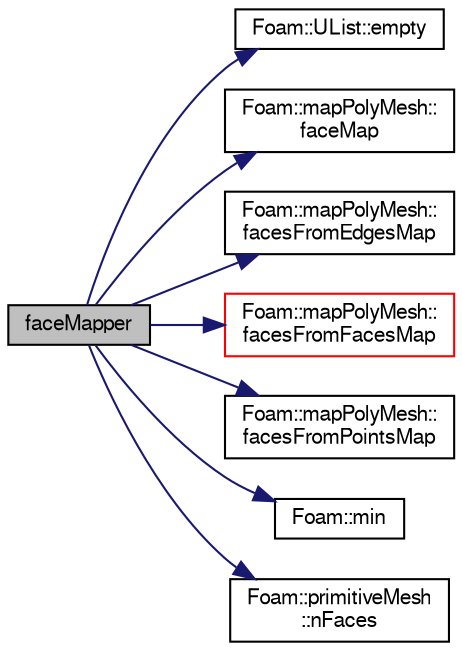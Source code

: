 digraph "faceMapper"
{
  bgcolor="transparent";
  edge [fontname="FreeSans",fontsize="10",labelfontname="FreeSans",labelfontsize="10"];
  node [fontname="FreeSans",fontsize="10",shape=record];
  rankdir="LR";
  Node0 [label="faceMapper",height=0.2,width=0.4,color="black", fillcolor="grey75", style="filled", fontcolor="black"];
  Node0 -> Node1 [color="midnightblue",fontsize="10",style="solid",fontname="FreeSans"];
  Node1 [label="Foam::UList::empty",height=0.2,width=0.4,color="black",URL="$a25698.html#a644718bb2fb240de962dc3c9a1fdf0dc",tooltip="Return true if the UList is empty (ie, size() is zero). "];
  Node0 -> Node2 [color="midnightblue",fontsize="10",style="solid",fontname="FreeSans"];
  Node2 [label="Foam::mapPolyMesh::\lfaceMap",height=0.2,width=0.4,color="black",URL="$a27386.html#af618d1e4110025c66bae41ba7411a5ce",tooltip="Old face map. "];
  Node0 -> Node3 [color="midnightblue",fontsize="10",style="solid",fontname="FreeSans"];
  Node3 [label="Foam::mapPolyMesh::\lfacesFromEdgesMap",height=0.2,width=0.4,color="black",URL="$a27386.html#ad56b520b7727fcce20be7463b71ff116",tooltip="Faces inflated from edges. "];
  Node0 -> Node4 [color="midnightblue",fontsize="10",style="solid",fontname="FreeSans"];
  Node4 [label="Foam::mapPolyMesh::\lfacesFromFacesMap",height=0.2,width=0.4,color="red",URL="$a27386.html#ad096ba81dba48b4074262fbe5eee6521",tooltip="Faces originating from faces. "];
  Node0 -> Node6 [color="midnightblue",fontsize="10",style="solid",fontname="FreeSans"];
  Node6 [label="Foam::mapPolyMesh::\lfacesFromPointsMap",height=0.2,width=0.4,color="black",URL="$a27386.html#aef3d1be387f294fef67c122f8eba4ebe",tooltip="Faces inflated from points. "];
  Node0 -> Node7 [color="midnightblue",fontsize="10",style="solid",fontname="FreeSans"];
  Node7 [label="Foam::min",height=0.2,width=0.4,color="black",URL="$a21124.html#a253e112ad2d56d96230ff39ea7f442dc"];
  Node0 -> Node8 [color="midnightblue",fontsize="10",style="solid",fontname="FreeSans"];
  Node8 [label="Foam::primitiveMesh\l::nFaces",height=0.2,width=0.4,color="black",URL="$a27530.html#abe602c985a3c9ffa67176e969e77ca6f"];
}
